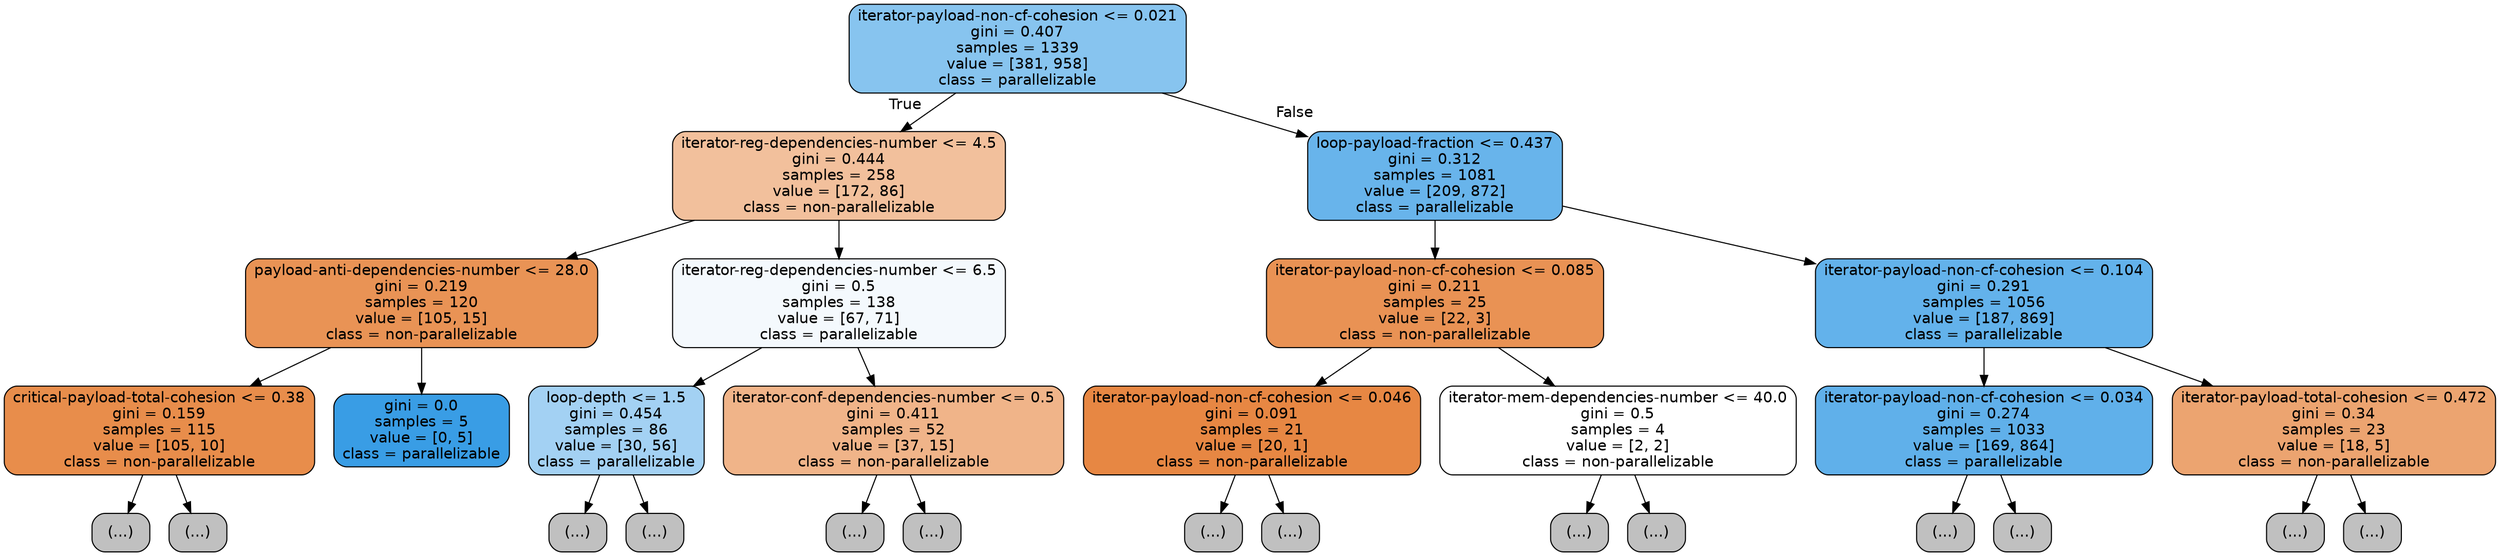 digraph Tree {
node [shape=box, style="filled, rounded", color="black", fontname=helvetica] ;
edge [fontname=helvetica] ;
0 [label="iterator-payload-non-cf-cohesion <= 0.021\ngini = 0.407\nsamples = 1339\nvalue = [381, 958]\nclass = parallelizable", fillcolor="#399de59a"] ;
1 [label="iterator-reg-dependencies-number <= 4.5\ngini = 0.444\nsamples = 258\nvalue = [172, 86]\nclass = non-parallelizable", fillcolor="#e581397f"] ;
0 -> 1 [labeldistance=2.5, labelangle=45, headlabel="True"] ;
2 [label="payload-anti-dependencies-number <= 28.0\ngini = 0.219\nsamples = 120\nvalue = [105, 15]\nclass = non-parallelizable", fillcolor="#e58139db"] ;
1 -> 2 ;
3 [label="critical-payload-total-cohesion <= 0.38\ngini = 0.159\nsamples = 115\nvalue = [105, 10]\nclass = non-parallelizable", fillcolor="#e58139e7"] ;
2 -> 3 ;
4 [label="(...)", fillcolor="#C0C0C0"] ;
3 -> 4 ;
11 [label="(...)", fillcolor="#C0C0C0"] ;
3 -> 11 ;
22 [label="gini = 0.0\nsamples = 5\nvalue = [0, 5]\nclass = parallelizable", fillcolor="#399de5ff"] ;
2 -> 22 ;
23 [label="iterator-reg-dependencies-number <= 6.5\ngini = 0.5\nsamples = 138\nvalue = [67, 71]\nclass = parallelizable", fillcolor="#399de50e"] ;
1 -> 23 ;
24 [label="loop-depth <= 1.5\ngini = 0.454\nsamples = 86\nvalue = [30, 56]\nclass = parallelizable", fillcolor="#399de576"] ;
23 -> 24 ;
25 [label="(...)", fillcolor="#C0C0C0"] ;
24 -> 25 ;
32 [label="(...)", fillcolor="#C0C0C0"] ;
24 -> 32 ;
43 [label="iterator-conf-dependencies-number <= 0.5\ngini = 0.411\nsamples = 52\nvalue = [37, 15]\nclass = non-parallelizable", fillcolor="#e5813998"] ;
23 -> 43 ;
44 [label="(...)", fillcolor="#C0C0C0"] ;
43 -> 44 ;
45 [label="(...)", fillcolor="#C0C0C0"] ;
43 -> 45 ;
56 [label="loop-payload-fraction <= 0.437\ngini = 0.312\nsamples = 1081\nvalue = [209, 872]\nclass = parallelizable", fillcolor="#399de5c2"] ;
0 -> 56 [labeldistance=2.5, labelangle=-45, headlabel="False"] ;
57 [label="iterator-payload-non-cf-cohesion <= 0.085\ngini = 0.211\nsamples = 25\nvalue = [22, 3]\nclass = non-parallelizable", fillcolor="#e58139dc"] ;
56 -> 57 ;
58 [label="iterator-payload-non-cf-cohesion <= 0.046\ngini = 0.091\nsamples = 21\nvalue = [20, 1]\nclass = non-parallelizable", fillcolor="#e58139f2"] ;
57 -> 58 ;
59 [label="(...)", fillcolor="#C0C0C0"] ;
58 -> 59 ;
62 [label="(...)", fillcolor="#C0C0C0"] ;
58 -> 62 ;
63 [label="iterator-mem-dependencies-number <= 40.0\ngini = 0.5\nsamples = 4\nvalue = [2, 2]\nclass = non-parallelizable", fillcolor="#e5813900"] ;
57 -> 63 ;
64 [label="(...)", fillcolor="#C0C0C0"] ;
63 -> 64 ;
65 [label="(...)", fillcolor="#C0C0C0"] ;
63 -> 65 ;
66 [label="iterator-payload-non-cf-cohesion <= 0.104\ngini = 0.291\nsamples = 1056\nvalue = [187, 869]\nclass = parallelizable", fillcolor="#399de5c8"] ;
56 -> 66 ;
67 [label="iterator-payload-non-cf-cohesion <= 0.034\ngini = 0.274\nsamples = 1033\nvalue = [169, 864]\nclass = parallelizable", fillcolor="#399de5cd"] ;
66 -> 67 ;
68 [label="(...)", fillcolor="#C0C0C0"] ;
67 -> 68 ;
137 [label="(...)", fillcolor="#C0C0C0"] ;
67 -> 137 ;
262 [label="iterator-payload-total-cohesion <= 0.472\ngini = 0.34\nsamples = 23\nvalue = [18, 5]\nclass = non-parallelizable", fillcolor="#e58139b8"] ;
66 -> 262 ;
263 [label="(...)", fillcolor="#C0C0C0"] ;
262 -> 263 ;
264 [label="(...)", fillcolor="#C0C0C0"] ;
262 -> 264 ;
}